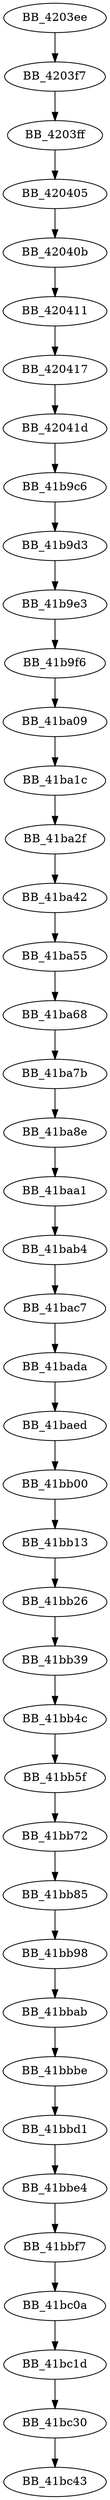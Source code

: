 DiGraph __init_pointers{
BB_41b9c6->BB_41b9d3
BB_41b9d3->BB_41b9e3
BB_41b9e3->BB_41b9f6
BB_41b9f6->BB_41ba09
BB_41ba09->BB_41ba1c
BB_41ba1c->BB_41ba2f
BB_41ba2f->BB_41ba42
BB_41ba42->BB_41ba55
BB_41ba55->BB_41ba68
BB_41ba68->BB_41ba7b
BB_41ba7b->BB_41ba8e
BB_41ba8e->BB_41baa1
BB_41baa1->BB_41bab4
BB_41bab4->BB_41bac7
BB_41bac7->BB_41bada
BB_41bada->BB_41baed
BB_41baed->BB_41bb00
BB_41bb00->BB_41bb13
BB_41bb13->BB_41bb26
BB_41bb26->BB_41bb39
BB_41bb39->BB_41bb4c
BB_41bb4c->BB_41bb5f
BB_41bb5f->BB_41bb72
BB_41bb72->BB_41bb85
BB_41bb85->BB_41bb98
BB_41bb98->BB_41bbab
BB_41bbab->BB_41bbbe
BB_41bbbe->BB_41bbd1
BB_41bbd1->BB_41bbe4
BB_41bbe4->BB_41bbf7
BB_41bbf7->BB_41bc0a
BB_41bc0a->BB_41bc1d
BB_41bc1d->BB_41bc30
BB_41bc30->BB_41bc43
BB_4203ee->BB_4203f7
BB_4203f7->BB_4203ff
BB_4203ff->BB_420405
BB_420405->BB_42040b
BB_42040b->BB_420411
BB_420411->BB_420417
BB_420417->BB_42041d
BB_42041d->BB_41b9c6
}
